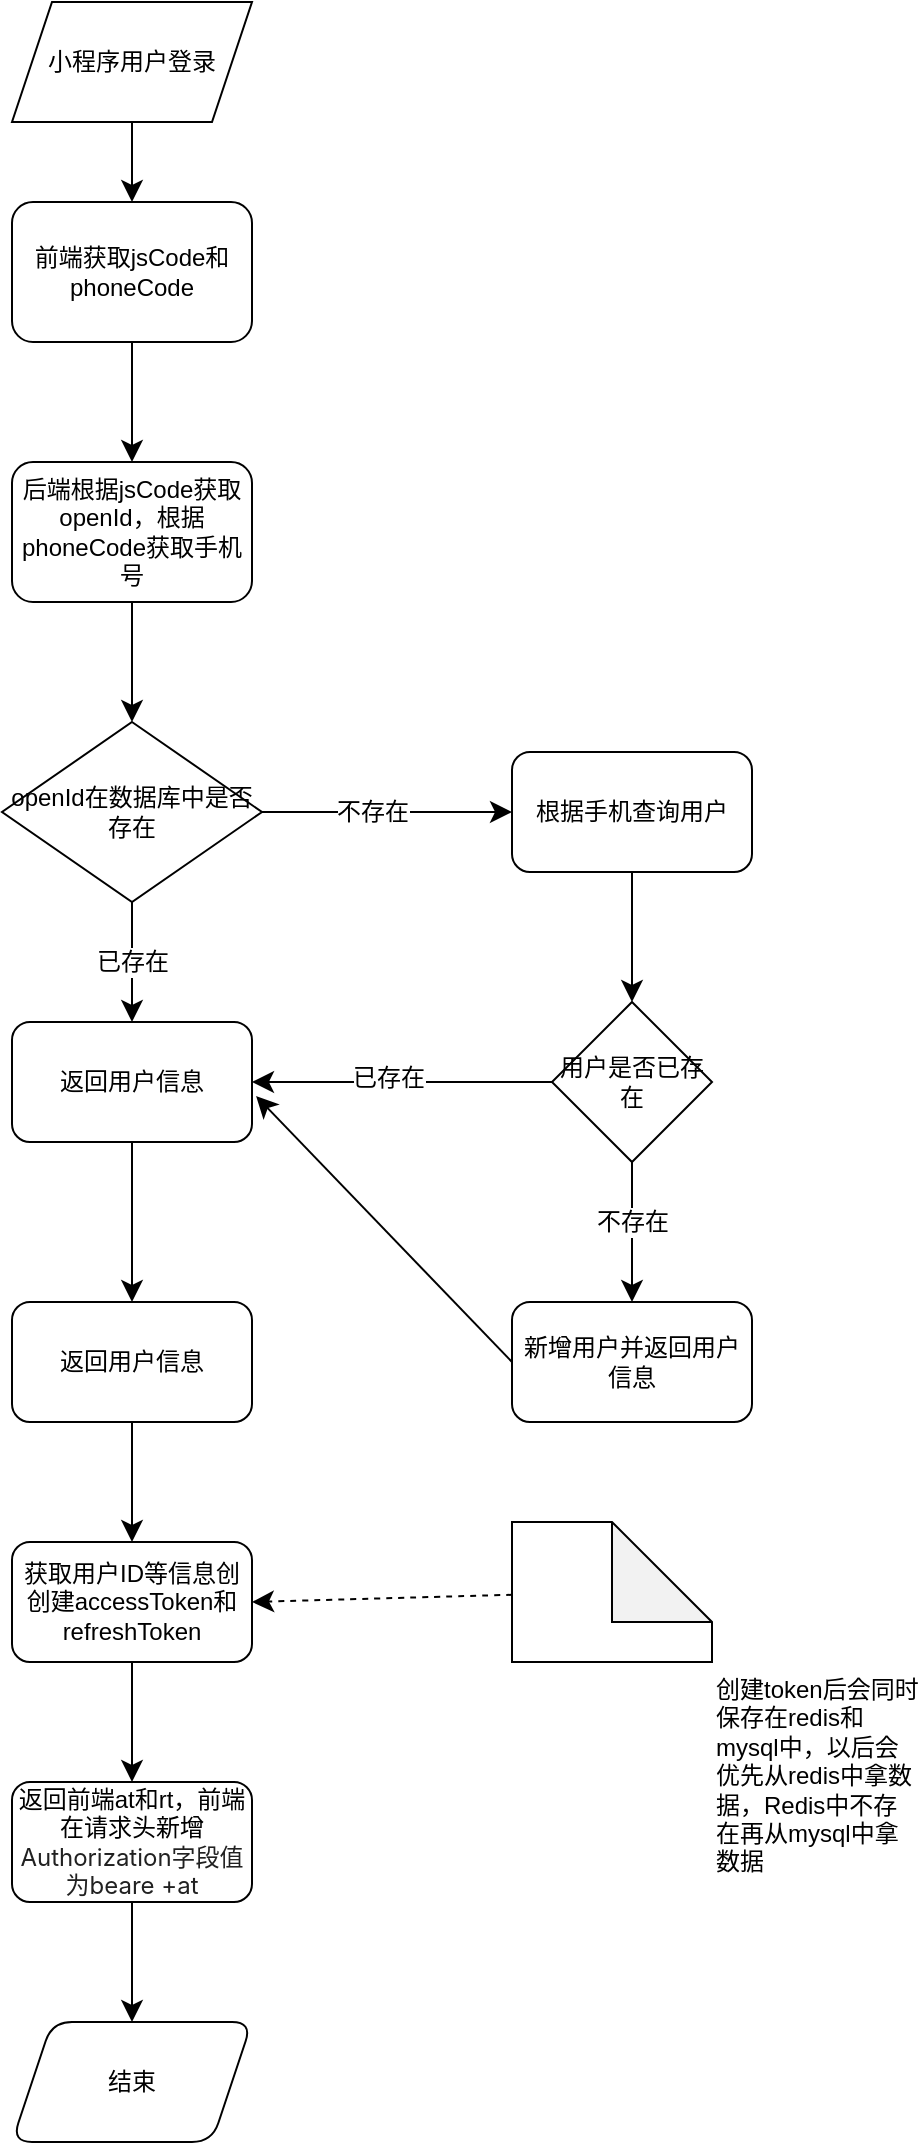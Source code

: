 <mxfile version="24.0.7" type="github">
  <diagram id="C5RBs43oDa-KdzZeNtuy" name="Page-1">
    <mxGraphModel dx="1434" dy="891" grid="1" gridSize="10" guides="1" tooltips="1" connect="1" arrows="1" fold="1" page="1" pageScale="1" pageWidth="827" pageHeight="1169" math="0" shadow="0">
      <root>
        <mxCell id="WIyWlLk6GJQsqaUBKTNV-0" />
        <mxCell id="WIyWlLk6GJQsqaUBKTNV-1" parent="WIyWlLk6GJQsqaUBKTNV-0" />
        <mxCell id="vq_UEweOmZDO1xIOBb29-7" value="" style="edgeStyle=none;curved=1;rounded=0;orthogonalLoop=1;jettySize=auto;html=1;fontSize=12;startSize=8;endSize=8;" edge="1" parent="WIyWlLk6GJQsqaUBKTNV-1" source="WIyWlLk6GJQsqaUBKTNV-3" target="vq_UEweOmZDO1xIOBb29-6">
          <mxGeometry relative="1" as="geometry" />
        </mxCell>
        <mxCell id="WIyWlLk6GJQsqaUBKTNV-3" value="前端获取jsCode和phoneCode" style="rounded=1;whiteSpace=wrap;html=1;fontSize=12;glass=0;strokeWidth=1;shadow=0;" parent="WIyWlLk6GJQsqaUBKTNV-1" vertex="1">
          <mxGeometry x="205" y="140" width="120" height="70" as="geometry" />
        </mxCell>
        <mxCell id="vq_UEweOmZDO1xIOBb29-1" value="" style="edgeStyle=none;curved=1;rounded=0;orthogonalLoop=1;jettySize=auto;html=1;fontSize=12;startSize=8;endSize=8;" edge="1" parent="WIyWlLk6GJQsqaUBKTNV-1" source="vq_UEweOmZDO1xIOBb29-0" target="WIyWlLk6GJQsqaUBKTNV-3">
          <mxGeometry relative="1" as="geometry" />
        </mxCell>
        <mxCell id="vq_UEweOmZDO1xIOBb29-0" value="小程序用户登录" style="shape=parallelogram;perimeter=parallelogramPerimeter;whiteSpace=wrap;html=1;fixedSize=1;" vertex="1" parent="WIyWlLk6GJQsqaUBKTNV-1">
          <mxGeometry x="205" y="40" width="120" height="60" as="geometry" />
        </mxCell>
        <mxCell id="vq_UEweOmZDO1xIOBb29-9" value="" style="edgeStyle=none;curved=1;rounded=0;orthogonalLoop=1;jettySize=auto;html=1;fontSize=12;startSize=8;endSize=8;" edge="1" parent="WIyWlLk6GJQsqaUBKTNV-1" source="vq_UEweOmZDO1xIOBb29-6">
          <mxGeometry relative="1" as="geometry">
            <mxPoint x="265" y="400" as="targetPoint" />
          </mxGeometry>
        </mxCell>
        <mxCell id="vq_UEweOmZDO1xIOBb29-6" value="后端根据jsCode获取openId，根据phoneCode获取手机号" style="rounded=1;whiteSpace=wrap;html=1;fontSize=12;glass=0;strokeWidth=1;shadow=0;" vertex="1" parent="WIyWlLk6GJQsqaUBKTNV-1">
          <mxGeometry x="205" y="270" width="120" height="70" as="geometry" />
        </mxCell>
        <mxCell id="vq_UEweOmZDO1xIOBb29-13" value="" style="edgeStyle=none;curved=1;rounded=0;orthogonalLoop=1;jettySize=auto;html=1;fontSize=12;startSize=8;endSize=8;" edge="1" parent="WIyWlLk6GJQsqaUBKTNV-1" source="vq_UEweOmZDO1xIOBb29-10" target="vq_UEweOmZDO1xIOBb29-12">
          <mxGeometry relative="1" as="geometry" />
        </mxCell>
        <mxCell id="vq_UEweOmZDO1xIOBb29-14" value="已存在" style="edgeLabel;html=1;align=center;verticalAlign=middle;resizable=0;points=[];fontSize=12;" vertex="1" connectable="0" parent="vq_UEweOmZDO1xIOBb29-13">
          <mxGeometry x="-0.433" relative="1" as="geometry">
            <mxPoint y="13" as="offset" />
          </mxGeometry>
        </mxCell>
        <mxCell id="vq_UEweOmZDO1xIOBb29-18" value="" style="edgeStyle=none;curved=1;rounded=0;orthogonalLoop=1;jettySize=auto;html=1;fontSize=12;startSize=8;endSize=8;" edge="1" parent="WIyWlLk6GJQsqaUBKTNV-1" source="vq_UEweOmZDO1xIOBb29-10" target="vq_UEweOmZDO1xIOBb29-17">
          <mxGeometry relative="1" as="geometry" />
        </mxCell>
        <mxCell id="vq_UEweOmZDO1xIOBb29-19" value="不存在" style="edgeLabel;html=1;align=center;verticalAlign=middle;resizable=0;points=[];fontSize=12;" vertex="1" connectable="0" parent="vq_UEweOmZDO1xIOBb29-18">
          <mxGeometry x="-0.536" y="-1" relative="1" as="geometry">
            <mxPoint x="26" y="-1" as="offset" />
          </mxGeometry>
        </mxCell>
        <mxCell id="vq_UEweOmZDO1xIOBb29-10" value="openId在数据库中是否存在" style="rhombus;whiteSpace=wrap;html=1;" vertex="1" parent="WIyWlLk6GJQsqaUBKTNV-1">
          <mxGeometry x="200" y="400" width="130" height="90" as="geometry" />
        </mxCell>
        <mxCell id="vq_UEweOmZDO1xIOBb29-11" style="edgeStyle=none;curved=1;rounded=0;orthogonalLoop=1;jettySize=auto;html=1;exitX=1;exitY=1;exitDx=0;exitDy=0;fontSize=12;startSize=8;endSize=8;" edge="1" parent="WIyWlLk6GJQsqaUBKTNV-1" source="vq_UEweOmZDO1xIOBb29-10" target="vq_UEweOmZDO1xIOBb29-10">
          <mxGeometry relative="1" as="geometry" />
        </mxCell>
        <mxCell id="vq_UEweOmZDO1xIOBb29-30" value="" style="edgeStyle=none;curved=1;rounded=0;orthogonalLoop=1;jettySize=auto;html=1;fontSize=12;startSize=8;endSize=8;" edge="1" parent="WIyWlLk6GJQsqaUBKTNV-1" source="vq_UEweOmZDO1xIOBb29-12" target="vq_UEweOmZDO1xIOBb29-29">
          <mxGeometry relative="1" as="geometry" />
        </mxCell>
        <mxCell id="vq_UEweOmZDO1xIOBb29-12" value="返回用户信息" style="rounded=1;whiteSpace=wrap;html=1;" vertex="1" parent="WIyWlLk6GJQsqaUBKTNV-1">
          <mxGeometry x="205" y="550" width="120" height="60" as="geometry" />
        </mxCell>
        <mxCell id="vq_UEweOmZDO1xIOBb29-21" style="edgeStyle=none;curved=1;rounded=0;orthogonalLoop=1;jettySize=auto;html=1;entryX=0.5;entryY=0;entryDx=0;entryDy=0;fontSize=12;startSize=8;endSize=8;" edge="1" parent="WIyWlLk6GJQsqaUBKTNV-1" source="vq_UEweOmZDO1xIOBb29-17" target="vq_UEweOmZDO1xIOBb29-20">
          <mxGeometry relative="1" as="geometry" />
        </mxCell>
        <mxCell id="vq_UEweOmZDO1xIOBb29-17" value="根据手机查询用户" style="rounded=1;whiteSpace=wrap;html=1;" vertex="1" parent="WIyWlLk6GJQsqaUBKTNV-1">
          <mxGeometry x="455" y="415" width="120" height="60" as="geometry" />
        </mxCell>
        <mxCell id="vq_UEweOmZDO1xIOBb29-22" style="edgeStyle=none;curved=1;rounded=0;orthogonalLoop=1;jettySize=auto;html=1;entryX=1;entryY=0.5;entryDx=0;entryDy=0;fontSize=12;startSize=8;endSize=8;" edge="1" parent="WIyWlLk6GJQsqaUBKTNV-1" source="vq_UEweOmZDO1xIOBb29-20" target="vq_UEweOmZDO1xIOBb29-12">
          <mxGeometry relative="1" as="geometry" />
        </mxCell>
        <mxCell id="vq_UEweOmZDO1xIOBb29-24" value="已存在" style="edgeLabel;html=1;align=center;verticalAlign=middle;resizable=0;points=[];fontSize=12;" vertex="1" connectable="0" parent="vq_UEweOmZDO1xIOBb29-22">
          <mxGeometry x="0.093" y="-2" relative="1" as="geometry">
            <mxPoint as="offset" />
          </mxGeometry>
        </mxCell>
        <mxCell id="vq_UEweOmZDO1xIOBb29-26" value="" style="edgeStyle=none;curved=1;rounded=0;orthogonalLoop=1;jettySize=auto;html=1;fontSize=12;startSize=8;endSize=8;" edge="1" parent="WIyWlLk6GJQsqaUBKTNV-1" source="vq_UEweOmZDO1xIOBb29-20" target="vq_UEweOmZDO1xIOBb29-25">
          <mxGeometry relative="1" as="geometry" />
        </mxCell>
        <mxCell id="vq_UEweOmZDO1xIOBb29-27" value="不存在" style="edgeLabel;html=1;align=center;verticalAlign=middle;resizable=0;points=[];fontSize=12;" vertex="1" connectable="0" parent="vq_UEweOmZDO1xIOBb29-26">
          <mxGeometry x="-0.4" relative="1" as="geometry">
            <mxPoint y="9" as="offset" />
          </mxGeometry>
        </mxCell>
        <mxCell id="vq_UEweOmZDO1xIOBb29-20" value="用户是否已存在" style="rhombus;whiteSpace=wrap;html=1;" vertex="1" parent="WIyWlLk6GJQsqaUBKTNV-1">
          <mxGeometry x="475" y="540" width="80" height="80" as="geometry" />
        </mxCell>
        <mxCell id="vq_UEweOmZDO1xIOBb29-25" value="新增用户并返回用户信息" style="rounded=1;whiteSpace=wrap;html=1;" vertex="1" parent="WIyWlLk6GJQsqaUBKTNV-1">
          <mxGeometry x="455" y="690" width="120" height="60" as="geometry" />
        </mxCell>
        <mxCell id="vq_UEweOmZDO1xIOBb29-28" style="edgeStyle=none;curved=1;rounded=0;orthogonalLoop=1;jettySize=auto;html=1;exitX=0;exitY=0.5;exitDx=0;exitDy=0;entryX=1.017;entryY=0.617;entryDx=0;entryDy=0;entryPerimeter=0;fontSize=12;startSize=8;endSize=8;" edge="1" parent="WIyWlLk6GJQsqaUBKTNV-1" source="vq_UEweOmZDO1xIOBb29-25" target="vq_UEweOmZDO1xIOBb29-12">
          <mxGeometry relative="1" as="geometry" />
        </mxCell>
        <mxCell id="vq_UEweOmZDO1xIOBb29-32" value="" style="edgeStyle=none;curved=1;rounded=0;orthogonalLoop=1;jettySize=auto;html=1;fontSize=12;startSize=8;endSize=8;" edge="1" parent="WIyWlLk6GJQsqaUBKTNV-1" source="vq_UEweOmZDO1xIOBb29-29" target="vq_UEweOmZDO1xIOBb29-31">
          <mxGeometry relative="1" as="geometry" />
        </mxCell>
        <mxCell id="vq_UEweOmZDO1xIOBb29-29" value="返回用户信息" style="rounded=1;whiteSpace=wrap;html=1;" vertex="1" parent="WIyWlLk6GJQsqaUBKTNV-1">
          <mxGeometry x="205" y="690" width="120" height="60" as="geometry" />
        </mxCell>
        <mxCell id="vq_UEweOmZDO1xIOBb29-34" value="" style="edgeStyle=none;curved=1;rounded=0;orthogonalLoop=1;jettySize=auto;html=1;fontSize=12;startSize=8;endSize=8;" edge="1" parent="WIyWlLk6GJQsqaUBKTNV-1" source="vq_UEweOmZDO1xIOBb29-31" target="vq_UEweOmZDO1xIOBb29-33">
          <mxGeometry relative="1" as="geometry" />
        </mxCell>
        <mxCell id="vq_UEweOmZDO1xIOBb29-31" value="获取用户ID等信息创创建accessToken和refreshToken" style="rounded=1;whiteSpace=wrap;html=1;" vertex="1" parent="WIyWlLk6GJQsqaUBKTNV-1">
          <mxGeometry x="205" y="810" width="120" height="60" as="geometry" />
        </mxCell>
        <mxCell id="vq_UEweOmZDO1xIOBb29-36" value="" style="edgeStyle=none;curved=1;rounded=0;orthogonalLoop=1;jettySize=auto;html=1;fontSize=12;startSize=8;endSize=8;" edge="1" parent="WIyWlLk6GJQsqaUBKTNV-1" source="vq_UEweOmZDO1xIOBb29-33" target="vq_UEweOmZDO1xIOBb29-35">
          <mxGeometry relative="1" as="geometry" />
        </mxCell>
        <mxCell id="vq_UEweOmZDO1xIOBb29-33" value="返回前端at和rt，前端在请求头新增&lt;span style=&quot;color: rgb(33, 33, 33); font-family: Inter, system-ui, -apple-system, BlinkMacSystemFont, &amp;quot;Segoe UI&amp;quot;, Roboto, Oxygen, Ubuntu, Cantarell, &amp;quot;Fira Sans&amp;quot;, &amp;quot;Droid Sans&amp;quot;, Helvetica, Arial, sans-serif; text-align: left; white-space-collapse: preserve; background-color: rgb(255, 255, 255);&quot;&gt;Authorization字段值为beare +at&lt;/span&gt;" style="rounded=1;whiteSpace=wrap;html=1;" vertex="1" parent="WIyWlLk6GJQsqaUBKTNV-1">
          <mxGeometry x="205" y="930" width="120" height="60" as="geometry" />
        </mxCell>
        <mxCell id="vq_UEweOmZDO1xIOBb29-35" value="结束" style="shape=parallelogram;perimeter=parallelogramPerimeter;whiteSpace=wrap;html=1;fixedSize=1;rounded=1;" vertex="1" parent="WIyWlLk6GJQsqaUBKTNV-1">
          <mxGeometry x="205" y="1050" width="120" height="60" as="geometry" />
        </mxCell>
        <mxCell id="vq_UEweOmZDO1xIOBb29-38" style="edgeStyle=none;curved=1;rounded=0;orthogonalLoop=1;jettySize=auto;html=1;entryX=1;entryY=0.5;entryDx=0;entryDy=0;fontSize=12;startSize=8;endSize=8;dashed=1;" edge="1" parent="WIyWlLk6GJQsqaUBKTNV-1" source="vq_UEweOmZDO1xIOBb29-37" target="vq_UEweOmZDO1xIOBb29-31">
          <mxGeometry relative="1" as="geometry" />
        </mxCell>
        <mxCell id="vq_UEweOmZDO1xIOBb29-37" value="创建token后会同时保存在redis和mysql中，以后会优先从redis中拿数据，Redis中不存在再从mysql中拿数据" style="shape=note;whiteSpace=wrap;html=1;backgroundOutline=1;darkOpacity=0.05;labelPosition=right;verticalLabelPosition=bottom;align=left;verticalAlign=top;size=50;" vertex="1" parent="WIyWlLk6GJQsqaUBKTNV-1">
          <mxGeometry x="455" y="800" width="100" height="70" as="geometry" />
        </mxCell>
      </root>
    </mxGraphModel>
  </diagram>
</mxfile>
